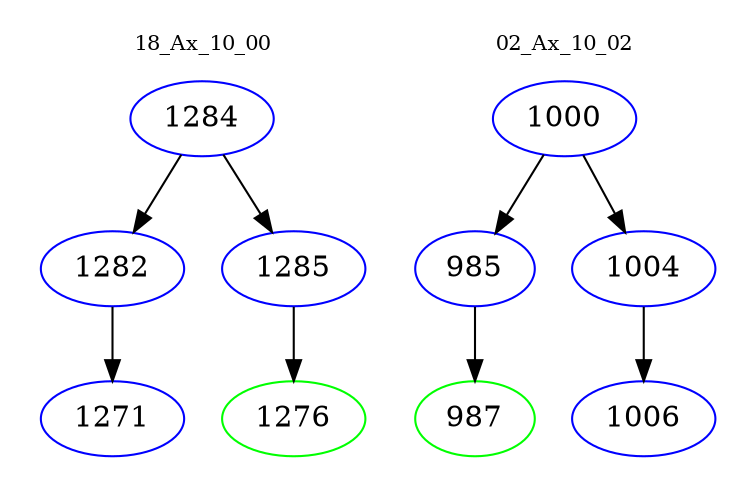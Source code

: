 digraph{
subgraph cluster_0 {
color = white
label = "18_Ax_10_00";
fontsize=10;
T0_1284 [label="1284", color="blue"]
T0_1284 -> T0_1282 [color="black"]
T0_1282 [label="1282", color="blue"]
T0_1282 -> T0_1271 [color="black"]
T0_1271 [label="1271", color="blue"]
T0_1284 -> T0_1285 [color="black"]
T0_1285 [label="1285", color="blue"]
T0_1285 -> T0_1276 [color="black"]
T0_1276 [label="1276", color="green"]
}
subgraph cluster_1 {
color = white
label = "02_Ax_10_02";
fontsize=10;
T1_1000 [label="1000", color="blue"]
T1_1000 -> T1_985 [color="black"]
T1_985 [label="985", color="blue"]
T1_985 -> T1_987 [color="black"]
T1_987 [label="987", color="green"]
T1_1000 -> T1_1004 [color="black"]
T1_1004 [label="1004", color="blue"]
T1_1004 -> T1_1006 [color="black"]
T1_1006 [label="1006", color="blue"]
}
}
